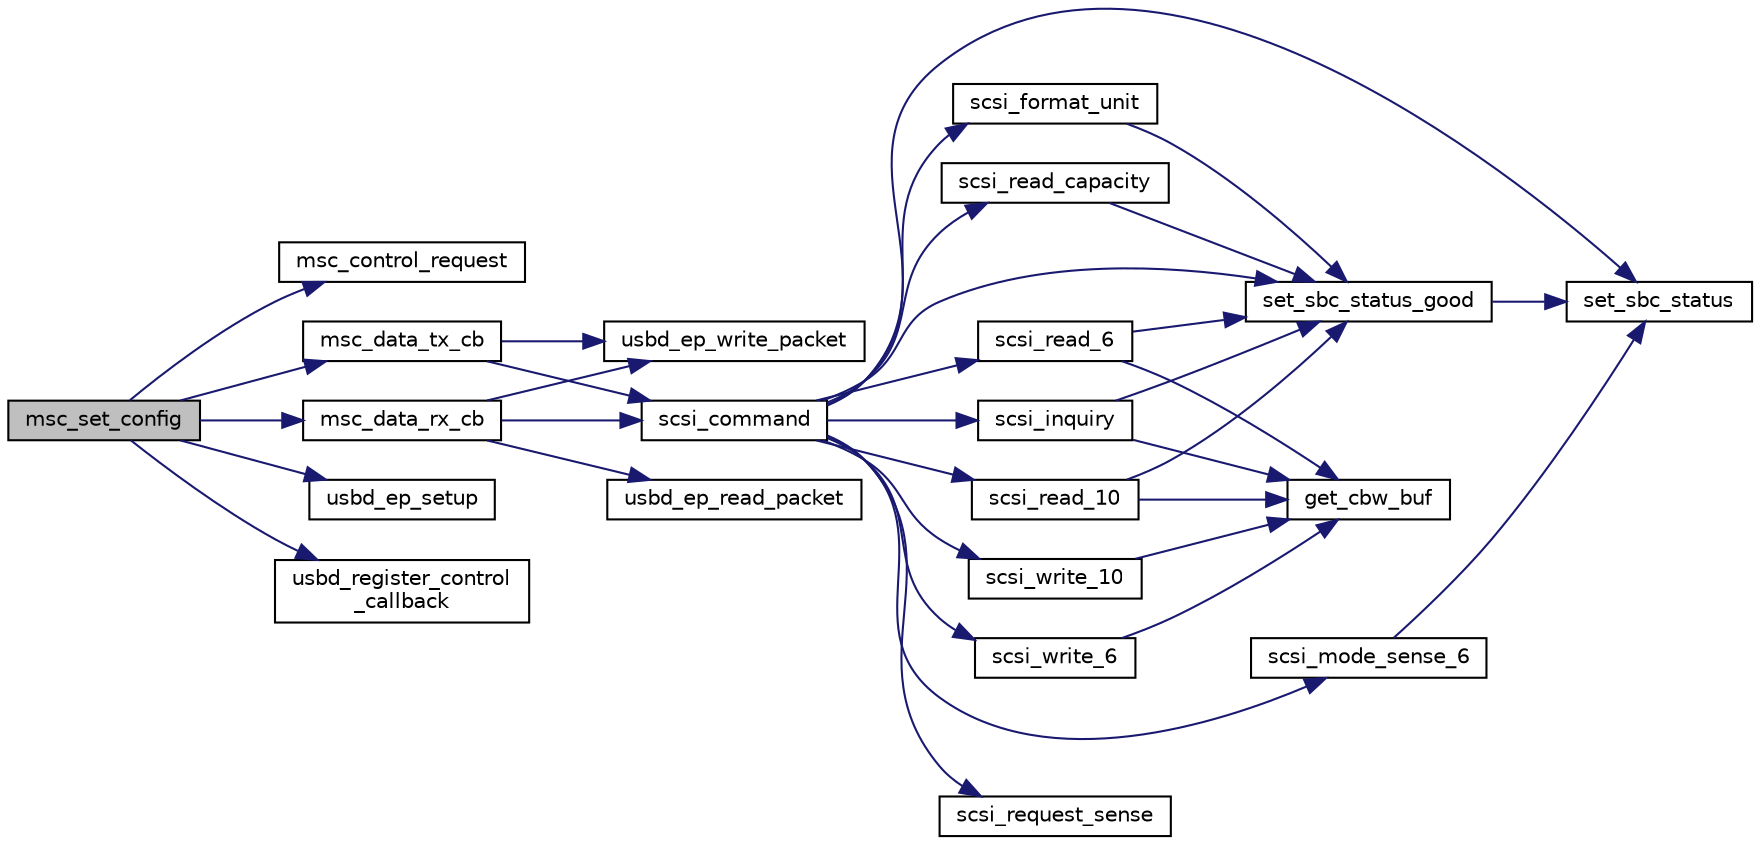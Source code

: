 digraph "msc_set_config"
{
  edge [fontname="Helvetica",fontsize="10",labelfontname="Helvetica",labelfontsize="10"];
  node [fontname="Helvetica",fontsize="10",shape=record];
  rankdir="LR";
  Node1 [label="msc_set_config",height=0.2,width=0.4,color="black", fillcolor="grey75", style="filled", fontcolor="black"];
  Node1 -> Node2 [color="midnightblue",fontsize="10",style="solid",fontname="Helvetica"];
  Node2 [label="msc_control_request",height=0.2,width=0.4,color="black", fillcolor="white", style="filled",URL="$usb__msc_8c.html#a7597112b5390c72fe40dd626ba1c5df6",tooltip="Handle various control requests related to the msc storage interface. "];
  Node1 -> Node3 [color="midnightblue",fontsize="10",style="solid",fontname="Helvetica"];
  Node3 [label="msc_data_rx_cb",height=0.2,width=0.4,color="black", fillcolor="white", style="filled",URL="$usb__msc_8c.html#a41a8c24958254f6628787f0a97befc1c",tooltip="Handle the USB &#39;OUT&#39; requests. "];
  Node3 -> Node4 [color="midnightblue",fontsize="10",style="solid",fontname="Helvetica"];
  Node4 [label="scsi_command",height=0.2,width=0.4,color="black", fillcolor="white", style="filled",URL="$usb__msc_8c.html#ad834e80e08a1fc52cb6c2a7e4c60e7c4"];
  Node4 -> Node5 [color="midnightblue",fontsize="10",style="solid",fontname="Helvetica"];
  Node5 [label="set_sbc_status_good",height=0.2,width=0.4,color="black", fillcolor="white", style="filled",URL="$usb__msc_8c.html#acea2b1d4fda2777c7729104dfb3109ba"];
  Node5 -> Node6 [color="midnightblue",fontsize="10",style="solid",fontname="Helvetica"];
  Node6 [label="set_sbc_status",height=0.2,width=0.4,color="black", fillcolor="white", style="filled",URL="$usb__msc_8c.html#a285558a874e454328ae7cba96306b253"];
  Node4 -> Node7 [color="midnightblue",fontsize="10",style="solid",fontname="Helvetica"];
  Node7 [label="scsi_format_unit",height=0.2,width=0.4,color="black", fillcolor="white", style="filled",URL="$usb__msc_8c.html#a0ba002041133ce594072c4669a888423"];
  Node7 -> Node5 [color="midnightblue",fontsize="10",style="solid",fontname="Helvetica"];
  Node4 -> Node8 [color="midnightblue",fontsize="10",style="solid",fontname="Helvetica"];
  Node8 [label="scsi_request_sense",height=0.2,width=0.4,color="black", fillcolor="white", style="filled",URL="$usb__msc_8c.html#a4db898a25d3e9e5a3187c6489a8fcd9d"];
  Node4 -> Node9 [color="midnightblue",fontsize="10",style="solid",fontname="Helvetica"];
  Node9 [label="scsi_mode_sense_6",height=0.2,width=0.4,color="black", fillcolor="white", style="filled",URL="$usb__msc_8c.html#a3a155b5971bdfabd70a4d964fd175da1"];
  Node9 -> Node6 [color="midnightblue",fontsize="10",style="solid",fontname="Helvetica"];
  Node4 -> Node10 [color="midnightblue",fontsize="10",style="solid",fontname="Helvetica"];
  Node10 [label="scsi_read_6",height=0.2,width=0.4,color="black", fillcolor="white", style="filled",URL="$usb__msc_8c.html#a700c7b32d7db1ab7d9a55fb750cfed1a"];
  Node10 -> Node11 [color="midnightblue",fontsize="10",style="solid",fontname="Helvetica"];
  Node11 [label="get_cbw_buf",height=0.2,width=0.4,color="black", fillcolor="white", style="filled",URL="$usb__msc_8c.html#ac5b311ee22d1d86e3bf5d93cd23d78d7"];
  Node10 -> Node5 [color="midnightblue",fontsize="10",style="solid",fontname="Helvetica"];
  Node4 -> Node12 [color="midnightblue",fontsize="10",style="solid",fontname="Helvetica"];
  Node12 [label="scsi_inquiry",height=0.2,width=0.4,color="black", fillcolor="white", style="filled",URL="$usb__msc_8c.html#a85cd7451c1bfc24383b60bd8b53073a1"];
  Node12 -> Node11 [color="midnightblue",fontsize="10",style="solid",fontname="Helvetica"];
  Node12 -> Node5 [color="midnightblue",fontsize="10",style="solid",fontname="Helvetica"];
  Node4 -> Node13 [color="midnightblue",fontsize="10",style="solid",fontname="Helvetica"];
  Node13 [label="scsi_read_capacity",height=0.2,width=0.4,color="black", fillcolor="white", style="filled",URL="$usb__msc_8c.html#a40e07cb7889a673d30d93cae4187a5ec"];
  Node13 -> Node5 [color="midnightblue",fontsize="10",style="solid",fontname="Helvetica"];
  Node4 -> Node14 [color="midnightblue",fontsize="10",style="solid",fontname="Helvetica"];
  Node14 [label="scsi_read_10",height=0.2,width=0.4,color="black", fillcolor="white", style="filled",URL="$usb__msc_8c.html#aa9340553bfc7682037cce665df163506"];
  Node14 -> Node11 [color="midnightblue",fontsize="10",style="solid",fontname="Helvetica"];
  Node14 -> Node5 [color="midnightblue",fontsize="10",style="solid",fontname="Helvetica"];
  Node4 -> Node15 [color="midnightblue",fontsize="10",style="solid",fontname="Helvetica"];
  Node15 [label="scsi_write_6",height=0.2,width=0.4,color="black", fillcolor="white", style="filled",URL="$usb__msc_8c.html#af0e6535bbde2e9a00c6e4c3c77d34540"];
  Node15 -> Node11 [color="midnightblue",fontsize="10",style="solid",fontname="Helvetica"];
  Node4 -> Node16 [color="midnightblue",fontsize="10",style="solid",fontname="Helvetica"];
  Node16 [label="scsi_write_10",height=0.2,width=0.4,color="black", fillcolor="white", style="filled",URL="$usb__msc_8c.html#a67ab7f906e09e9fc149b8fa647a91d2f"];
  Node16 -> Node11 [color="midnightblue",fontsize="10",style="solid",fontname="Helvetica"];
  Node4 -> Node6 [color="midnightblue",fontsize="10",style="solid",fontname="Helvetica"];
  Node3 -> Node17 [color="midnightblue",fontsize="10",style="solid",fontname="Helvetica"];
  Node17 [label="usbd_ep_read_packet",height=0.2,width=0.4,color="black", fillcolor="white", style="filled",URL="$group__usb__driver__defines.html#gabd42dc86361dbf9c639fd883ada1f572"];
  Node3 -> Node18 [color="midnightblue",fontsize="10",style="solid",fontname="Helvetica"];
  Node18 [label="usbd_ep_write_packet",height=0.2,width=0.4,color="black", fillcolor="white", style="filled",URL="$group__usb__driver__defines.html#gaa5b245bdd9757cdc79d1fe721ebcf03f"];
  Node1 -> Node19 [color="midnightblue",fontsize="10",style="solid",fontname="Helvetica"];
  Node19 [label="msc_data_tx_cb",height=0.2,width=0.4,color="black", fillcolor="white", style="filled",URL="$usb__msc_8c.html#a88700274691bf361f44a0e3b5703ec9f",tooltip="Handle the USB &#39;IN&#39; requests. "];
  Node19 -> Node4 [color="midnightblue",fontsize="10",style="solid",fontname="Helvetica"];
  Node19 -> Node18 [color="midnightblue",fontsize="10",style="solid",fontname="Helvetica"];
  Node1 -> Node20 [color="midnightblue",fontsize="10",style="solid",fontname="Helvetica"];
  Node20 [label="usbd_ep_setup",height=0.2,width=0.4,color="black", fillcolor="white", style="filled",URL="$group__usb__driver__defines.html#ga888110ac1598406bb834b494c8db7f6c"];
  Node1 -> Node21 [color="midnightblue",fontsize="10",style="solid",fontname="Helvetica"];
  Node21 [label="usbd_register_control\l_callback",height=0.2,width=0.4,color="black", fillcolor="white", style="filled",URL="$group__usb__driver__defines.html#ga86f80b7593ee05d364fd791896213e38"];
}
